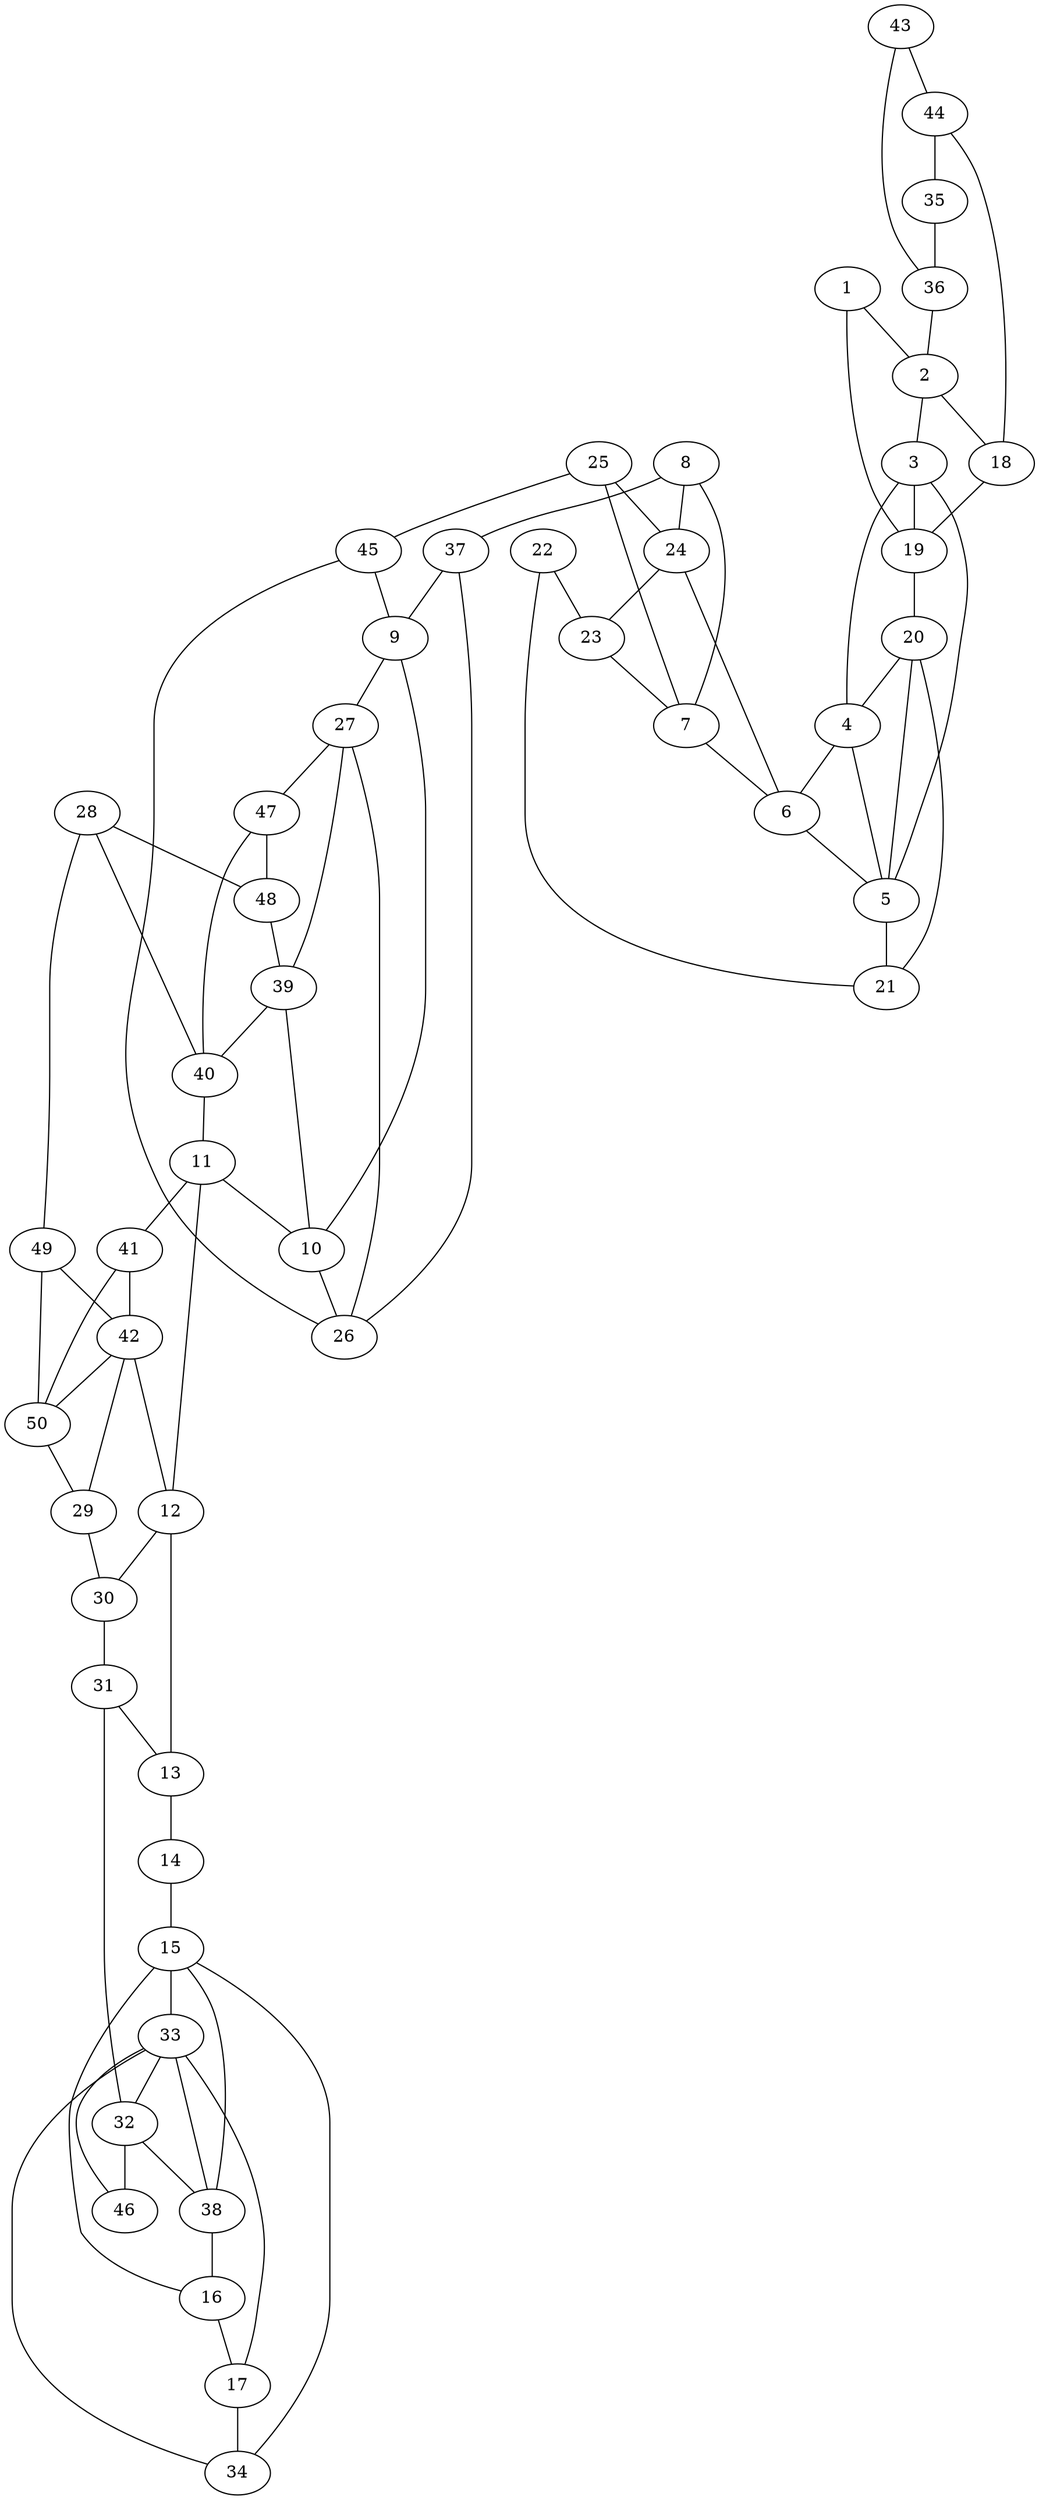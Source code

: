 graph pdb1b85 {
	1	 [aaLength=16,
		sequence=NGKTVGDASCCAWFDV,
		type=0];
	2	 [aaLength=14,
		sequence=FHGGQCGAEAHESI,
		type=0];
	1 -- 2	 [distance0="25.59964",
		frequency=1,
		type0=2];
	19	 [aaLength=14,
		sequence=FHGGQCGAEAHESI,
		type=0];
	1 -- 19	 [distance0="30.08544",
		frequency=1,
		type0=3];
	3	 [aaLength=6,
		sequence=HDSIAI,
		type=0];
	2 -- 3	 [distance0="4.0",
		frequency=1,
		type0=4];
	18	 [aaLength=16,
		sequence=NGKTVGDASCCAWFDV,
		type=0];
	2 -- 18	 [distance0="25.6165",
		frequency=1,
		type0=3];
	4	 [aaLength=4,
		sequence=GGGG,
		type=0];
	3 -- 4	 [distance0="24.10881",
		distance1="10.0",
		frequency=2,
		type0=1,
		type1=4];
	5	 [aaLength=6,
		sequence=DGSIMI,
		type=0];
	3 -- 5	 [distance0="28.10371",
		frequency=1,
		type0=3];
	3 -- 19	 [distance0="24.93048",
		frequency=1,
		type0=2];
	6	 [aaLength=3,
		sequence=DDI,
		type=0];
	4 -- 6	 [distance0="12.08607",
		frequency=1,
		type0=3];
	5 -- 4	 [distance0="9.271962",
		frequency=1,
		type0=1];
	21	 [aaLength=4,
		sequence=GGGG,
		type=0];
	5 -- 21	 [distance0="10.98439",
		frequency=1,
		type0=3];
	6 -- 5	 [distance0="9.745227",
		frequency=1,
		type0=1];
	7	 [aaLength=15,
		sequence=AFHPNIGLDEIVKLQ,
		type=0];
	7 -- 6	 [distance0="13.41478",
		frequency=1,
		type0=3];
	8	 [aaLength=15,
		sequence=VQKHGVTPGDFIAFA,
		type=0];
	8 -- 7	 [distance0="19.93522",
		frequency=1,
		type0=3];
	24	 [aaLength=15,
		sequence=AFHPNIGLDEIVKLQ,
		type=0];
	8 -- 24	 [distance0="18.46966",
		frequency=1,
		type0=2];
	37	 [aaLength=2,
		sequence=GA,
		type=1];
	8 -- 37	 [distance0="9.0",
		frequency=1,
		type0=4];
	9	 [aaLength=12,
		sequence=VPEPFHTVDQII,
		type=0];
	27	 [aaLength=12,
		sequence=NDAGEFDELELV,
		type=0];
	9 -- 27	 [distance0="18.40703",
		frequency=1,
		type0=1];
	10	 [aaLength=12,
		sequence=NDAGEFDELELV,
		type=0];
	10 -- 9	 [distance0="21.59829",
		frequency=1,
		type0=1];
	26	 [aaLength=12,
		sequence=VPEPFHTVDQII,
		type=0];
	10 -- 26	 [distance0="37.94666",
		frequency=1,
		type0=3];
	39	 [aaLength=2,
		sequence=LS,
		type=1];
	10 -- 39	 [distance0="2.0",
		frequency=1,
		type0=4];
	11	 [aaLength=7,
		sequence=TPGIFDS,
		type=0];
	12	 [aaLength=6,
		sequence=LPGEIR,
		type=0];
	11 -- 12	 [distance0="34.95303",
		frequency=1,
		type0=2];
	11 -- 10	 [distance0="38.07061",
		frequency=1,
		type0=3];
	41	 [aaLength=2,
		sequence=GS,
		type=1];
	11 -- 41	 [distance0="14.0",
		frequency=1,
		type0=4];
	13	 [aaLength=7,
		sequence=IARDSRT,
		type=0];
	12 -- 13	 [distance0="15.54003",
		distance1="6.0",
		frequency=2,
		type0=2,
		type1=4];
	30	 [aaLength=7,
		sequence=IARDSRT,
		type=0];
	12 -- 30	 [distance0="21.00425",
		frequency=1,
		type0=3];
	14	 [aaLength=17,
		sequence=WQSFVNNQSKLVDDFQF,
		type=0];
	13 -- 14	 [distance0="10.67825",
		distance1="3.0",
		frequency=2,
		type0=1,
		type1=4];
	15	 [aaLength=3,
		sequence=LTQ,
		type=0];
	14 -- 15	 [distance0="23.79284",
		distance1="4.0",
		frequency=2,
		type0=2,
		type1=4];
	33	 [aaLength=3,
		sequence=PNA,
		type=0];
	15 -- 33	 [distance0="13.55586",
		frequency=1,
		type0=1];
	38	 [aaLength=2,
		sequence=GQ,
		type=1];
	15 -- 38	 [distance0="1.0",
		frequency=1,
		type0=4];
	16	 [aaLength=3,
		sequence=PNA,
		type=0];
	16 -- 15	 [distance0="18.83351",
		frequency=1,
		type0=1];
	17	 [aaLength=3,
		sequence=FFP,
		type=0];
	16 -- 17	 [distance0="24.06852",
		distance1="21.0",
		frequency=2,
		type0=2,
		type1=4];
	17 -- 33	 [distance0="34.48905",
		frequency=1,
		type0=3];
	34	 [aaLength=3,
		sequence=FFP,
		type=0];
	17 -- 34	 [distance0="23.58819",
		frequency=1,
		type0=1];
	18 -- 19	 [distance0="25.51833",
		distance1="8.0",
		frequency=2,
		type0=2,
		type1=4];
	20	 [aaLength=6,
		sequence=HDSIAI,
		type=0];
	19 -- 20	 [distance0="4.0",
		frequency=1,
		type0=4];
	20 -- 4	 [distance0="26.46401",
		frequency=1,
		type0=3];
	20 -- 5	 [distance0="25.10841",
		frequency=1,
		type0=2];
	20 -- 21	 [distance0="24.15508",
		distance1="10.0",
		frequency=2,
		type0=1,
		type1=4];
	22	 [aaLength=6,
		sequence=DGSIMI,
		type=0];
	22 -- 21	 [distance0="9.280638",
		frequency=1,
		type0=1];
	23	 [aaLength=3,
		sequence=DDI,
		type=0];
	22 -- 23	 [distance0="9.820899",
		distance1="1.0",
		frequency=2,
		type0=2,
		type1=4];
	23 -- 7	 [distance0="9.749225",
		frequency=1,
		type0=1];
	24 -- 6	 [distance0="12.78014",
		frequency=1,
		type0=2];
	24 -- 23	 [distance0="13.31539",
		frequency=1,
		type0=3];
	25	 [aaLength=15,
		sequence=VQKHGVTPGDFIAFA,
		type=0];
	25 -- 7	 [distance0="22.04201",
		frequency=1,
		type0=3];
	25 -- 24	 [distance0="19.90506",
		frequency=1,
		type0=2];
	45	 [aaLength=2,
		sequence=GA,
		type=1];
	25 -- 45	 [distance0="9.0",
		frequency=1,
		type0=4];
	26 -- 27	 [distance0="21.70748",
		distance1="3.0",
		frequency=2,
		type0=1,
		type1=4];
	26 -- 37	 [distance0="25.56753",
		frequency=1,
		type0=2];
	27 -- 39	 [distance0="20.84315",
		frequency=1,
		type0=2];
	47	 [aaLength=2,
		sequence=LS,
		type=1];
	27 -- 47	 [distance0="20.84315",
		distance1="2.0",
		frequency=2,
		type0=3,
		type1=4];
	28	 [aaLength=7,
		sequence=TPGIFDS,
		type=0];
	40	 [aaLength=2,
		sequence=VD,
		type=1];
	28 -- 40	 [distance0="26.95791",
		frequency=1,
		type0=2];
	48	 [aaLength=2,
		sequence=VD,
		type=1];
	28 -- 48	 [distance0="26.95791",
		frequency=1,
		type0=3];
	49	 [aaLength=2,
		sequence=GS,
		type=1];
	28 -- 49	 [distance0="14.0",
		frequency=1,
		type0=4];
	29	 [aaLength=6,
		sequence=LPGEIR,
		type=0];
	29 -- 30	 [distance0="15.50779",
		distance1="6.0",
		frequency=2,
		type0=2,
		type1=4];
	42	 [aaLength=2,
		sequence=SP,
		type=1];
	29 -- 42	 [distance0="20.49829",
		frequency=1,
		type0=3];
	31	 [aaLength=17,
		sequence=WQSFVNNQSKLVDDFQF,
		type=0];
	30 -- 31	 [distance0="10.66679",
		distance1="3.0",
		frequency=2,
		type0=1,
		type1=4];
	31 -- 13	 [distance0="23.51295",
		frequency=1,
		type0=2];
	32	 [aaLength=3,
		sequence=LTQ,
		type=0];
	31 -- 32	 [distance0="23.96429",
		distance1="4.0",
		frequency=2,
		type0=3,
		type1=4];
	32 -- 38	 [distance0="8.938947",
		frequency=1,
		type0=1];
	46	 [aaLength=2,
		sequence=GQ,
		type=1];
	32 -- 46	 [distance0="8.938947",
		distance1="1.0",
		frequency=2,
		type0=2,
		type1=4];
	33 -- 32	 [distance0="19.08869",
		frequency=1,
		type0=2];
	34 -- 15	 [distance0="33.12862",
		frequency=1,
		type0=3];
	34 -- 33	 [distance0="24.08056",
		frequency=1,
		type0=2];
	35	 [aaLength=2,
		sequence=AA,
		type=1];
	36	 [aaLength=2,
		sequence=AT,
		type=1];
	35 -- 36	 [distance0="7.0",
		distance1="5.0",
		frequency=2,
		type0=2,
		type1=4];
	36 -- 2	 [distance0="26.0",
		frequency=1,
		type0=4];
	37 -- 9	 [distance0="33.21263",
		distance1="20.0",
		frequency=2,
		type0=3,
		type1=4];
	38 -- 16	 [distance0="1.0",
		frequency=1,
		type0=4];
	38 -- 33	 [distance0="25.31112",
		frequency=1,
		type0=3];
	39 -- 40	 [distance0="11.0",
		distance1="9.0",
		frequency=2,
		type0=2,
		type1=4];
	40 -- 11	 [distance0="10.0",
		frequency=1,
		type0=4];
	41 -- 42	 [distance0="10.0",
		distance1="8.0",
		frequency=2,
		type0=2,
		type1=4];
	42 -- 12	 [distance0="0.0",
		frequency=1,
		type0=5];
	50	 [aaLength=2,
		sequence=SP,
		type=1];
	42 -- 50	 [distance0="0.0",
		frequency=1,
		type0=1];
	43	 [aaLength=2,
		sequence=AA,
		type=1];
	43 -- 36	 [distance0="7.0",
		frequency=1,
		type0=2];
	44	 [aaLength=2,
		sequence=AT,
		type=1];
	43 -- 44	 [distance0="7.0",
		distance1="5.0",
		frequency=2,
		type0=3,
		type1=4];
	44 -- 18	 [distance0="2.0",
		frequency=1,
		type0=4];
	44 -- 35	 [distance0="7.0",
		frequency=1,
		type0=2];
	45 -- 9	 [distance0="33.21263",
		frequency=1,
		type0=3];
	45 -- 26	 [distance0="25.56753",
		distance1="20.0",
		frequency=2,
		type0=2,
		type1=4];
	46 -- 33	 [distance0="25.31112",
		distance1="1.0",
		frequency=2,
		type0=3,
		type1=4];
	47 -- 40	 [distance0="11.0",
		frequency=1,
		type0=2];
	47 -- 48	 [distance0="11.0",
		distance1="9.0",
		frequency=2,
		type0=3,
		type1=4];
	48 -- 39	 [distance0="11.0",
		frequency=1,
		type0=2];
	49 -- 42	 [distance0="10.0",
		frequency=1,
		type0=2];
	49 -- 50	 [distance0="10.0",
		distance1="8.0",
		frequency=2,
		type0=3,
		type1=4];
	50 -- 29	 [distance0="0.0",
		frequency=1,
		type0=5];
	50 -- 41	 [distance0="10.0",
		frequency=1,
		type0=2];
}
